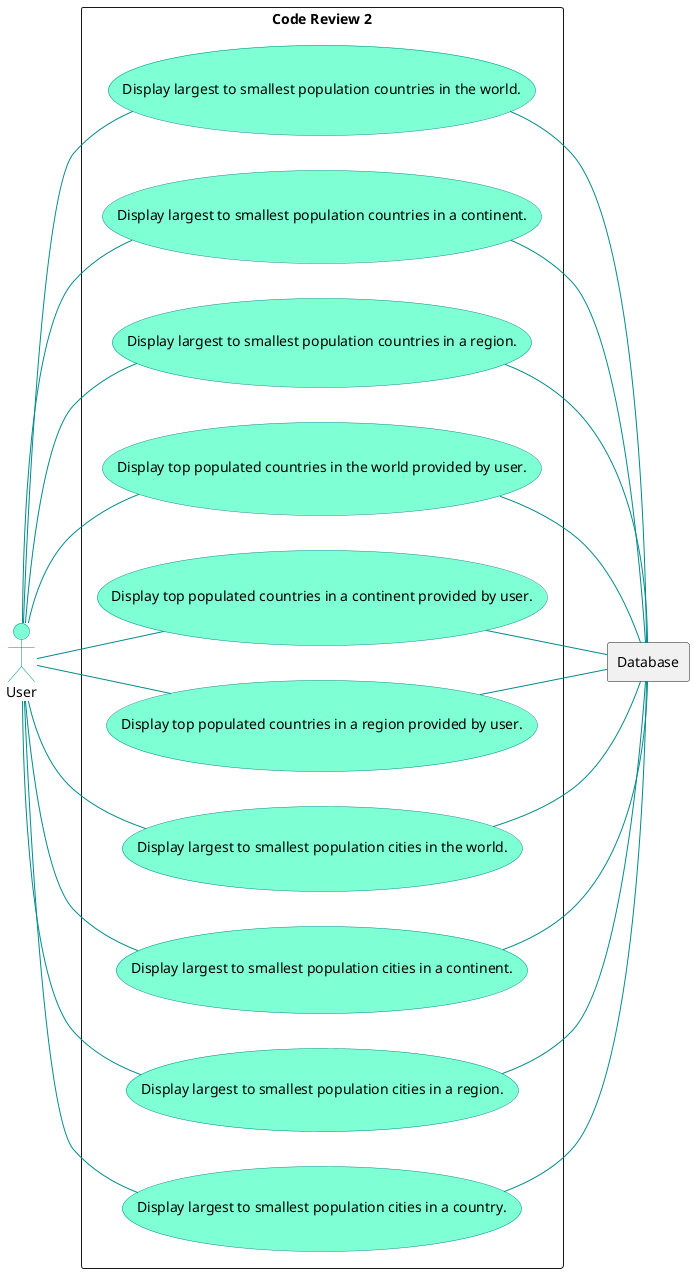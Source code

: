 @startuml
skinparam usecase {
FontName Aapex
BackgroundColor Aquamarine
BorderColor DarkCyan
ArrowColor DarkCyan
}
skinparam actor{
FontName Aapex
BackgroundColor Aquamarine
BorderColor DarkCyan
}
left to right direction
skinparam packageStyle rectangle
actor User
rectangle database as "Database"
rectangle "Code Review 2" {
usecase UC2 as "Display largest to smallest population countries in the world."
usecase UC3 as "Display largest to smallest population countries in a continent."
usecase UC4 as "Display largest to smallest population countries in a region."
usecase UC5 as "Display top populated countries in the world provided by user."
usecase UC6 as "Display top populated countries in a continent provided by user."
usecase UC7 as "Display top populated countries in a region provided by user."
usecase UC8 as "Display largest to smallest population cities in the world."
usecase UC9 as "Display largest to smallest population cities in a continent."
usecase UC10 as "Display largest to smallest population cities in a region."
usecase UC11 as "Display largest to smallest population cities in a country."
User -- UC2
User -- UC3
User -- UC4
User -- UC5
User -- UC6
User -- UC7
User -- UC8
User -- UC9
User -- UC10
User -- UC11
}
UC2 -- database
UC3 -- database
UC4 -- database
UC5 -- database
UC6 -- database
UC7 -- database
UC8 -- database
UC9 -- database
UC10 -- database
UC11 -- database
@enduml